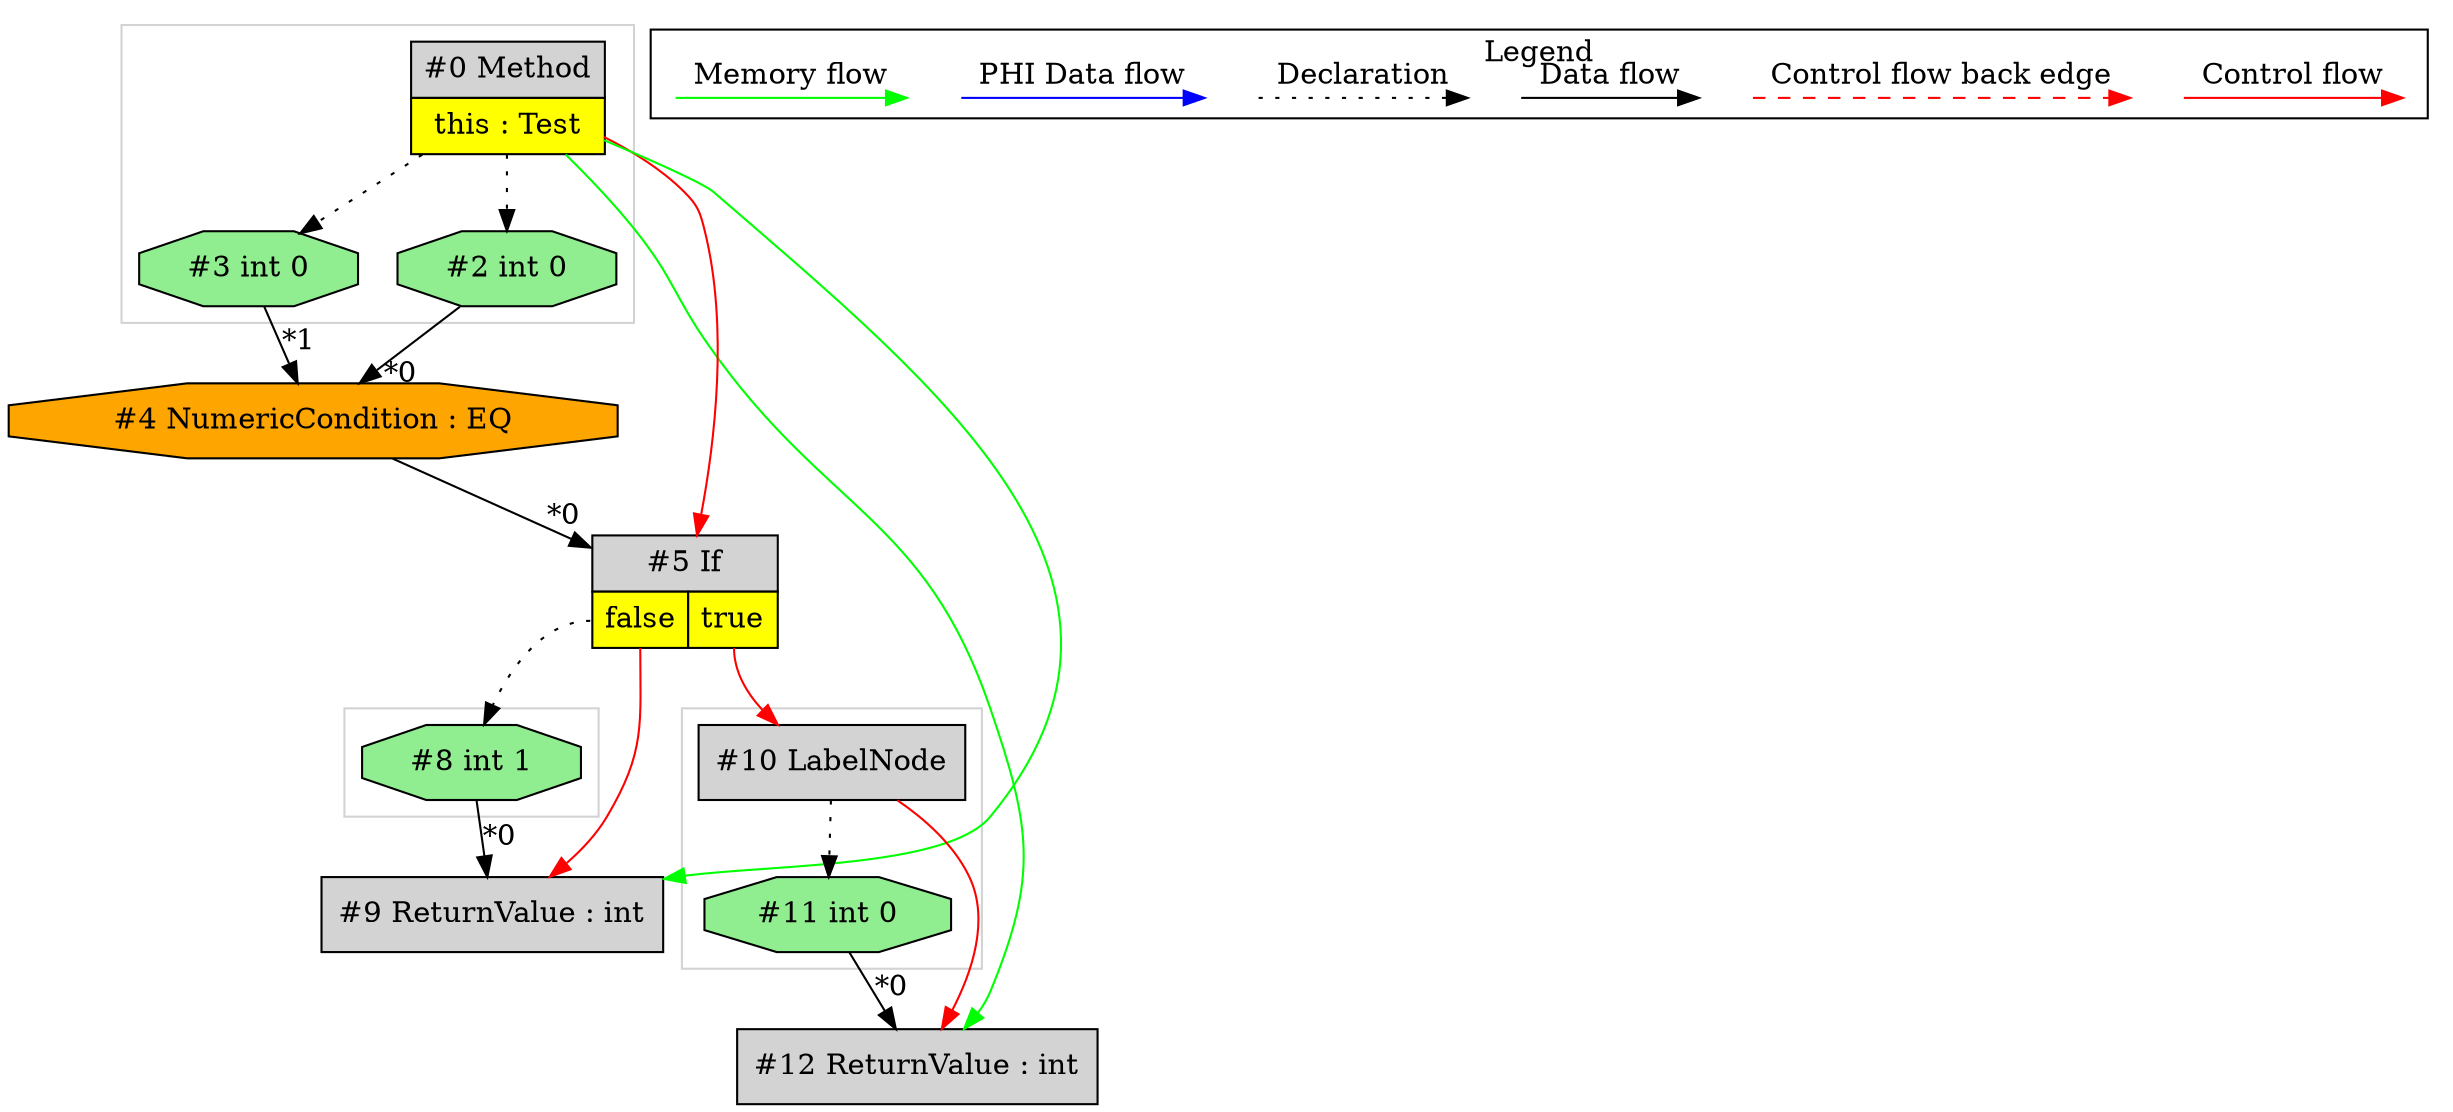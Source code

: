 digraph {
 ordering="in";
 node0[margin="0", label=<<table border="0" cellborder="1" cellspacing="0" cellpadding="5"><tr><td colspan="1">#0 Method</td></tr><tr><td port="prj1" bgcolor="yellow">this : Test</td></tr></table>>,shape=none, fillcolor=lightgrey, style=filled];
 node12[label="#12 ReturnValue : int",shape=box, fillcolor=lightgrey, style=filled];
 node11 -> node12[headlabel="*0", labeldistance=2];
 node10 -> node12[labeldistance=2, color=red, fontcolor=red];
 node0 -> node12[labeldistance=2, color=green, constraint=false];
 node10[label="#10 LabelNode",shape=box, fillcolor=lightgrey, style=filled];
 node5:prj7 -> node10[labeldistance=2, color=red, fontcolor=red];
 node5[margin="0", label=<<table border="0" cellborder="1" cellspacing="0" cellpadding="5"><tr><td colspan="2">#5 If</td></tr><tr><td port="prj6" bgcolor="yellow">false</td><td port="prj7" bgcolor="yellow">true</td></tr></table>>,shape=none, fillcolor=lightgrey, style=filled];
 node4 -> node5[headlabel="*0", labeldistance=2];
 node0 -> node5[labeldistance=2, color=red, fontcolor=red];
 node4[label="#4 NumericCondition : EQ",shape=octagon, fillcolor=orange, style=filled];
 node2 -> node4[headlabel="*0", labeldistance=2];
 node3 -> node4[headlabel="*1", labeldistance=2];
 node3[label="#3 int 0",shape=octagon, fillcolor=lightgreen, style=filled];
 node0 -> node3[style=dotted];
 node2[label="#2 int 0",shape=octagon, fillcolor=lightgreen, style=filled];
 node0 -> node2[style=dotted];
 node8[label="#8 int 1",shape=octagon, fillcolor=lightgreen, style=filled];
 node5:prj6 -> node8[style=dotted];
 node9[label="#9 ReturnValue : int",shape=box, fillcolor=lightgrey, style=filled];
 node8 -> node9[headlabel="*0", labeldistance=2];
 node5:prj6 -> node9[labeldistance=2, color=red, fontcolor=red];
 node0 -> node9[labeldistance=2, color=green, constraint=false];
 node11[label="#11 int 0",shape=octagon, fillcolor=lightgreen, style=filled];
 node10 -> node11[style=dotted];
 subgraph cluster_0 {
  color=lightgray;
  node8;
 }
 subgraph cluster_1 {
  color=lightgray;
  node0;
  node2;
  node3;
 }
 subgraph cluster_2 {
  color=lightgray;
  node10;
  node11;
 }
 subgraph cluster_000 {
  label = "Legend";
  node [shape=point]
  {
   rank=same;
   c0 [style = invis];
   c1 [style = invis];
   c2 [style = invis];
   c3 [style = invis];
   d0 [style = invis];
   d1 [style = invis];
   d2 [style = invis];
   d3 [style = invis];
   d4 [style = invis];
   d5 [style = invis];
   d6 [style = invis];
   d7 [style = invis];
  }
  c0 -> c1 [label="Control flow", style=solid, color=red]
  c2 -> c3 [label="Control flow back edge", style=dashed, color=red]
  d0 -> d1 [label="Data flow"]
  d2 -> d3 [label="Declaration", style=dotted]
  d4 -> d5 [label="PHI Data flow", color=blue]
  d6 -> d7 [label="Memory flow", color=green]
 }

}
